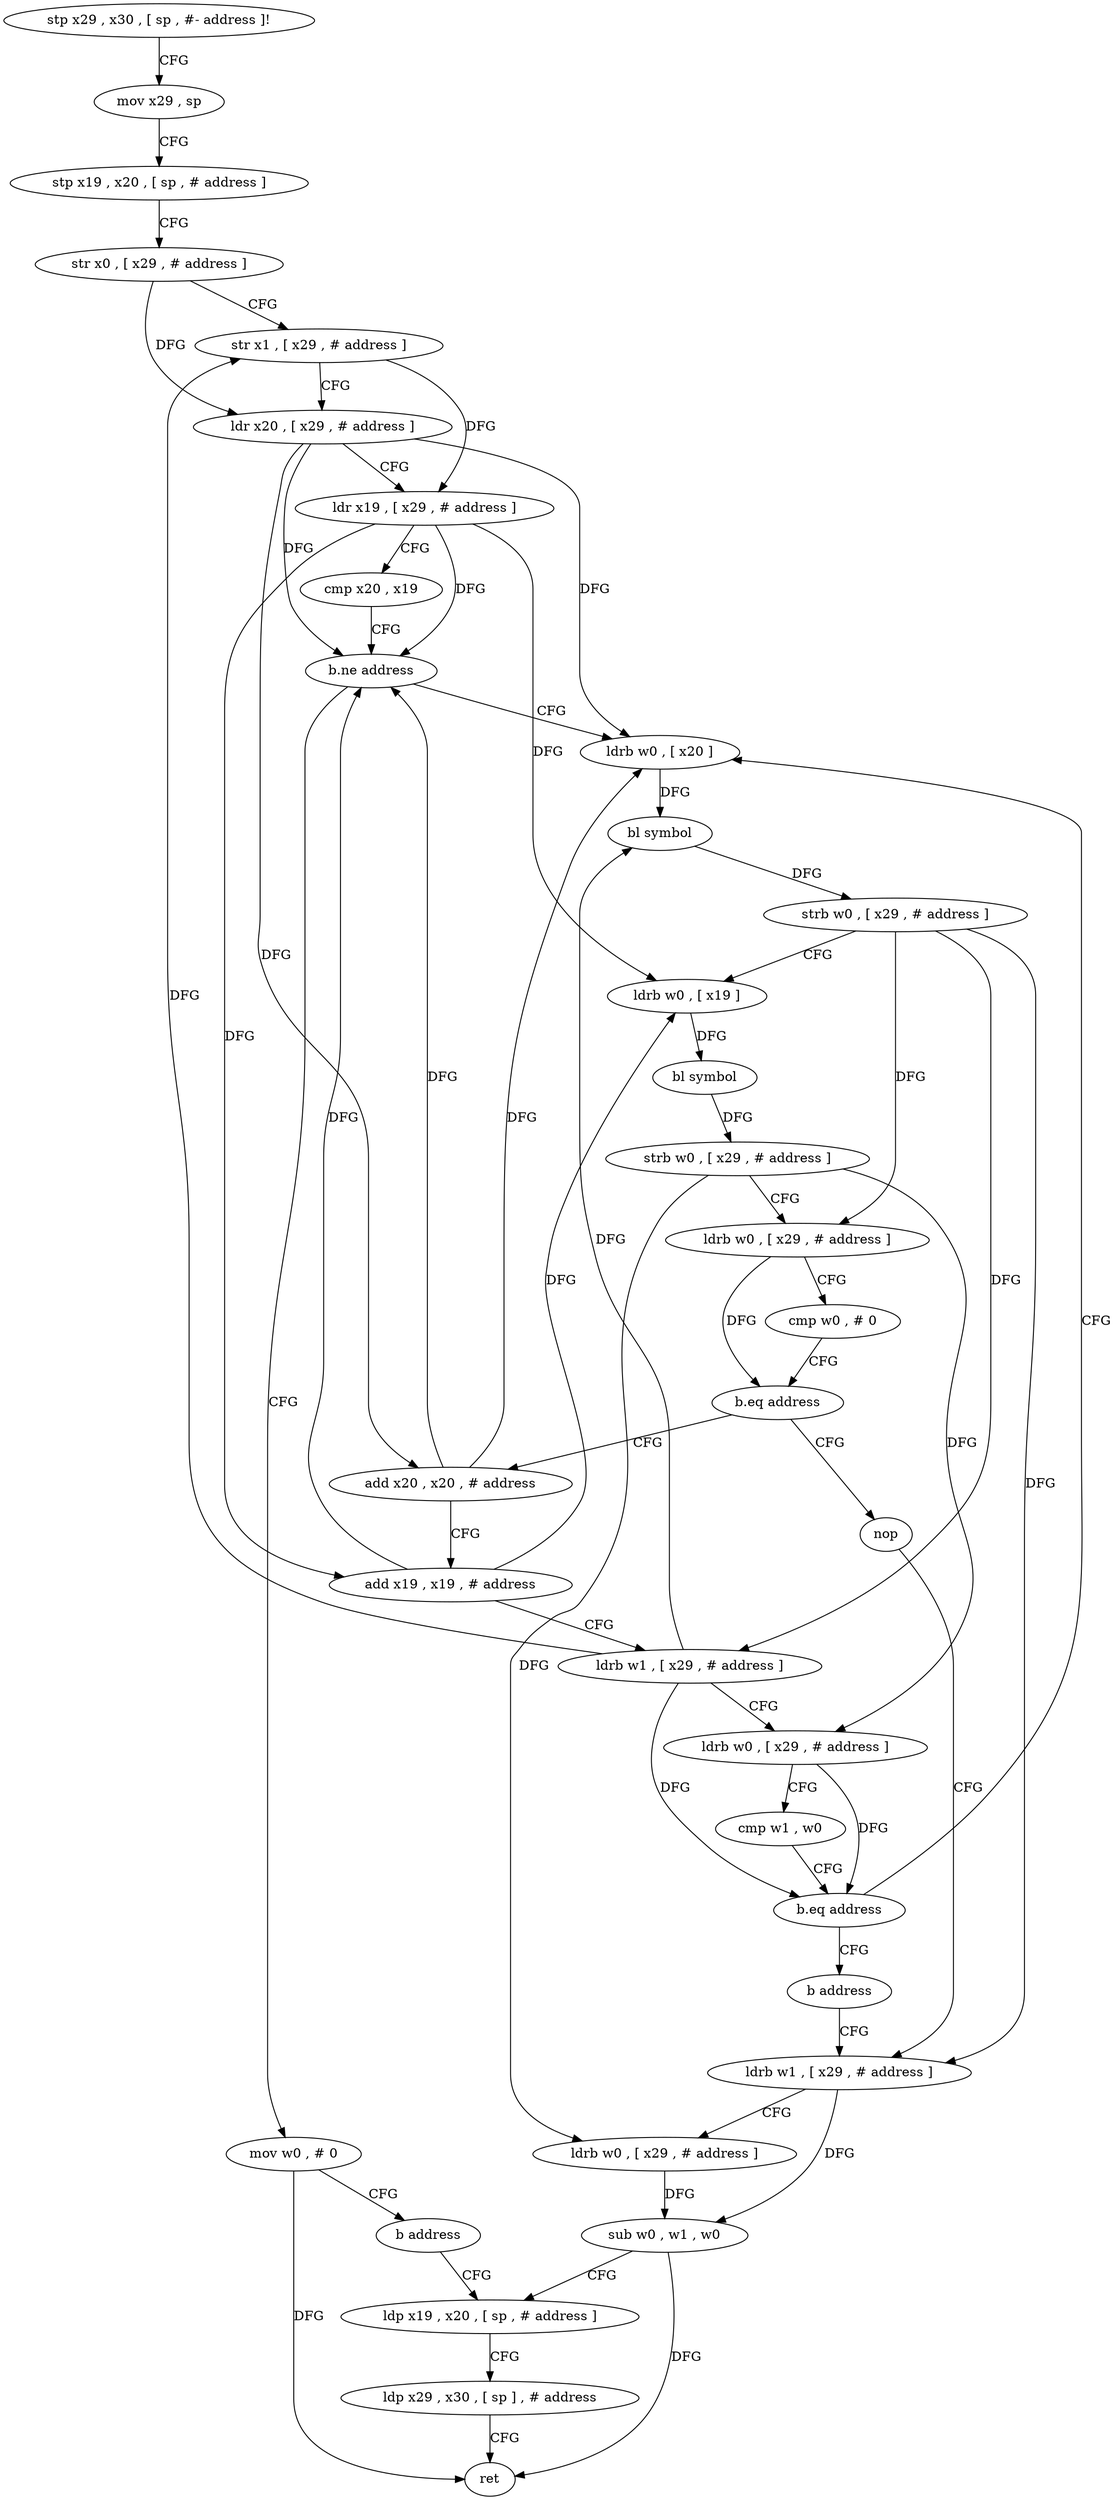 digraph "func" {
"198936" [label = "stp x29 , x30 , [ sp , #- address ]!" ]
"198940" [label = "mov x29 , sp" ]
"198944" [label = "stp x19 , x20 , [ sp , # address ]" ]
"198948" [label = "str x0 , [ x29 , # address ]" ]
"198952" [label = "str x1 , [ x29 , # address ]" ]
"198956" [label = "ldr x20 , [ x29 , # address ]" ]
"198960" [label = "ldr x19 , [ x29 , # address ]" ]
"198964" [label = "cmp x20 , x19" ]
"198968" [label = "b.ne address" ]
"198980" [label = "ldrb w0 , [ x20 ]" ]
"198972" [label = "mov w0 , # 0" ]
"198984" [label = "bl symbol" ]
"198988" [label = "strb w0 , [ x29 , # address ]" ]
"198992" [label = "ldrb w0 , [ x19 ]" ]
"198996" [label = "bl symbol" ]
"199000" [label = "strb w0 , [ x29 , # address ]" ]
"199004" [label = "ldrb w0 , [ x29 , # address ]" ]
"199008" [label = "cmp w0 , # 0" ]
"199012" [label = "b.eq address" ]
"199044" [label = "nop" ]
"199016" [label = "add x20 , x20 , # address" ]
"198976" [label = "b address" ]
"199060" [label = "ldp x19 , x20 , [ sp , # address ]" ]
"199048" [label = "ldrb w1 , [ x29 , # address ]" ]
"199020" [label = "add x19 , x19 , # address" ]
"199024" [label = "ldrb w1 , [ x29 , # address ]" ]
"199028" [label = "ldrb w0 , [ x29 , # address ]" ]
"199032" [label = "cmp w1 , w0" ]
"199036" [label = "b.eq address" ]
"199040" [label = "b address" ]
"199064" [label = "ldp x29 , x30 , [ sp ] , # address" ]
"199068" [label = "ret" ]
"199052" [label = "ldrb w0 , [ x29 , # address ]" ]
"199056" [label = "sub w0 , w1 , w0" ]
"198936" -> "198940" [ label = "CFG" ]
"198940" -> "198944" [ label = "CFG" ]
"198944" -> "198948" [ label = "CFG" ]
"198948" -> "198952" [ label = "CFG" ]
"198948" -> "198956" [ label = "DFG" ]
"198952" -> "198956" [ label = "CFG" ]
"198952" -> "198960" [ label = "DFG" ]
"198956" -> "198960" [ label = "CFG" ]
"198956" -> "198968" [ label = "DFG" ]
"198956" -> "198980" [ label = "DFG" ]
"198956" -> "199016" [ label = "DFG" ]
"198960" -> "198964" [ label = "CFG" ]
"198960" -> "198968" [ label = "DFG" ]
"198960" -> "198992" [ label = "DFG" ]
"198960" -> "199020" [ label = "DFG" ]
"198964" -> "198968" [ label = "CFG" ]
"198968" -> "198980" [ label = "CFG" ]
"198968" -> "198972" [ label = "CFG" ]
"198980" -> "198984" [ label = "DFG" ]
"198972" -> "198976" [ label = "CFG" ]
"198972" -> "199068" [ label = "DFG" ]
"198984" -> "198988" [ label = "DFG" ]
"198988" -> "198992" [ label = "CFG" ]
"198988" -> "199004" [ label = "DFG" ]
"198988" -> "199024" [ label = "DFG" ]
"198988" -> "199048" [ label = "DFG" ]
"198992" -> "198996" [ label = "DFG" ]
"198996" -> "199000" [ label = "DFG" ]
"199000" -> "199004" [ label = "CFG" ]
"199000" -> "199028" [ label = "DFG" ]
"199000" -> "199052" [ label = "DFG" ]
"199004" -> "199008" [ label = "CFG" ]
"199004" -> "199012" [ label = "DFG" ]
"199008" -> "199012" [ label = "CFG" ]
"199012" -> "199044" [ label = "CFG" ]
"199012" -> "199016" [ label = "CFG" ]
"199044" -> "199048" [ label = "CFG" ]
"199016" -> "199020" [ label = "CFG" ]
"199016" -> "198980" [ label = "DFG" ]
"199016" -> "198968" [ label = "DFG" ]
"198976" -> "199060" [ label = "CFG" ]
"199060" -> "199064" [ label = "CFG" ]
"199048" -> "199052" [ label = "CFG" ]
"199048" -> "199056" [ label = "DFG" ]
"199020" -> "199024" [ label = "CFG" ]
"199020" -> "198968" [ label = "DFG" ]
"199020" -> "198992" [ label = "DFG" ]
"199024" -> "199028" [ label = "CFG" ]
"199024" -> "198952" [ label = "DFG" ]
"199024" -> "198984" [ label = "DFG" ]
"199024" -> "199036" [ label = "DFG" ]
"199028" -> "199032" [ label = "CFG" ]
"199028" -> "199036" [ label = "DFG" ]
"199032" -> "199036" [ label = "CFG" ]
"199036" -> "198980" [ label = "CFG" ]
"199036" -> "199040" [ label = "CFG" ]
"199040" -> "199048" [ label = "CFG" ]
"199064" -> "199068" [ label = "CFG" ]
"199052" -> "199056" [ label = "DFG" ]
"199056" -> "199060" [ label = "CFG" ]
"199056" -> "199068" [ label = "DFG" ]
}
